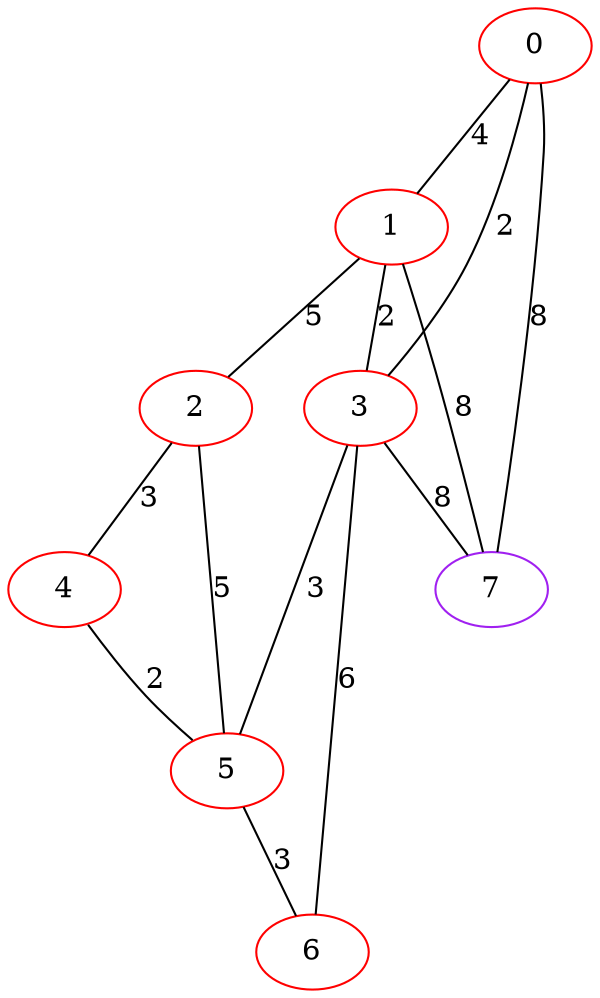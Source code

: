 graph "" {
0 [color=red, weight=1];
1 [color=red, weight=1];
2 [color=red, weight=1];
3 [color=red, weight=1];
4 [color=red, weight=1];
5 [color=red, weight=1];
6 [color=red, weight=1];
7 [color=purple, weight=4];
0 -- 1  [key=0, label=4];
0 -- 3  [key=0, label=2];
0 -- 7  [key=0, label=8];
1 -- 2  [key=0, label=5];
1 -- 3  [key=0, label=2];
1 -- 7  [key=0, label=8];
2 -- 4  [key=0, label=3];
2 -- 5  [key=0, label=5];
3 -- 5  [key=0, label=3];
3 -- 6  [key=0, label=6];
3 -- 7  [key=0, label=8];
4 -- 5  [key=0, label=2];
5 -- 6  [key=0, label=3];
}
